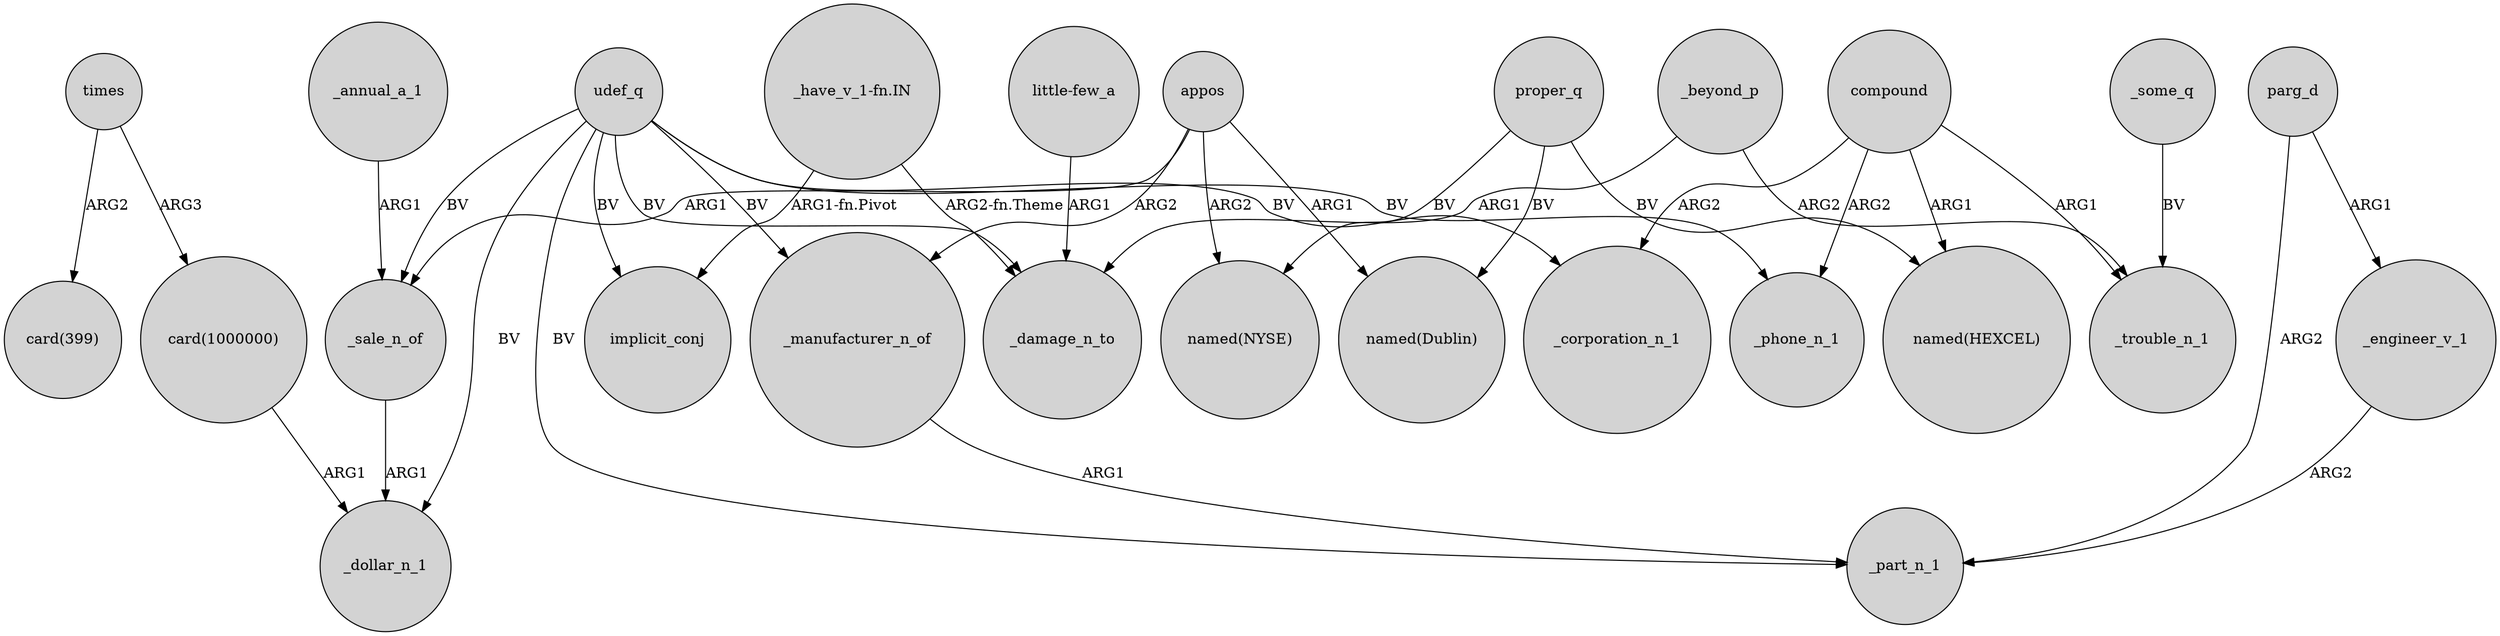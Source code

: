 digraph {
	node [shape=circle style=filled]
	"card(1000000)" -> _dollar_n_1 [label=ARG1]
	_beyond_p -> _damage_n_to [label=ARG1]
	appos -> "named(NYSE)" [label=ARG2]
	compound -> _corporation_n_1 [label=ARG2]
	appos -> "named(Dublin)" [label=ARG1]
	appos -> _manufacturer_n_of [label=ARG2]
	_manufacturer_n_of -> _part_n_1 [label=ARG1]
	proper_q -> "named(HEXCEL)" [label=BV]
	udef_q -> implicit_conj [label=BV]
	compound -> _phone_n_1 [label=ARG2]
	udef_q -> _manufacturer_n_of [label=BV]
	times -> "card(399)" [label=ARG2]
	proper_q -> "named(NYSE)" [label=BV]
	_beyond_p -> _trouble_n_1 [label=ARG2]
	_annual_a_1 -> _sale_n_of [label=ARG1]
	udef_q -> _corporation_n_1 [label=BV]
	compound -> _trouble_n_1 [label=ARG1]
	_engineer_v_1 -> _part_n_1 [label=ARG2]
	proper_q -> "named(Dublin)" [label=BV]
	appos -> _sale_n_of [label=ARG1]
	times -> "card(1000000)" [label=ARG3]
	parg_d -> _engineer_v_1 [label=ARG1]
	udef_q -> _damage_n_to [label=BV]
	"_have_v_1-fn.IN" -> implicit_conj [label="ARG1-fn.Pivot"]
	"_have_v_1-fn.IN" -> _damage_n_to [label="ARG2-fn.Theme"]
	udef_q -> _sale_n_of [label=BV]
	udef_q -> _part_n_1 [label=BV]
	parg_d -> _part_n_1 [label=ARG2]
	"little-few_a" -> _damage_n_to [label=ARG1]
	compound -> "named(HEXCEL)" [label=ARG1]
	udef_q -> _phone_n_1 [label=BV]
	_some_q -> _trouble_n_1 [label=BV]
	udef_q -> _dollar_n_1 [label=BV]
	_sale_n_of -> _dollar_n_1 [label=ARG1]
}
